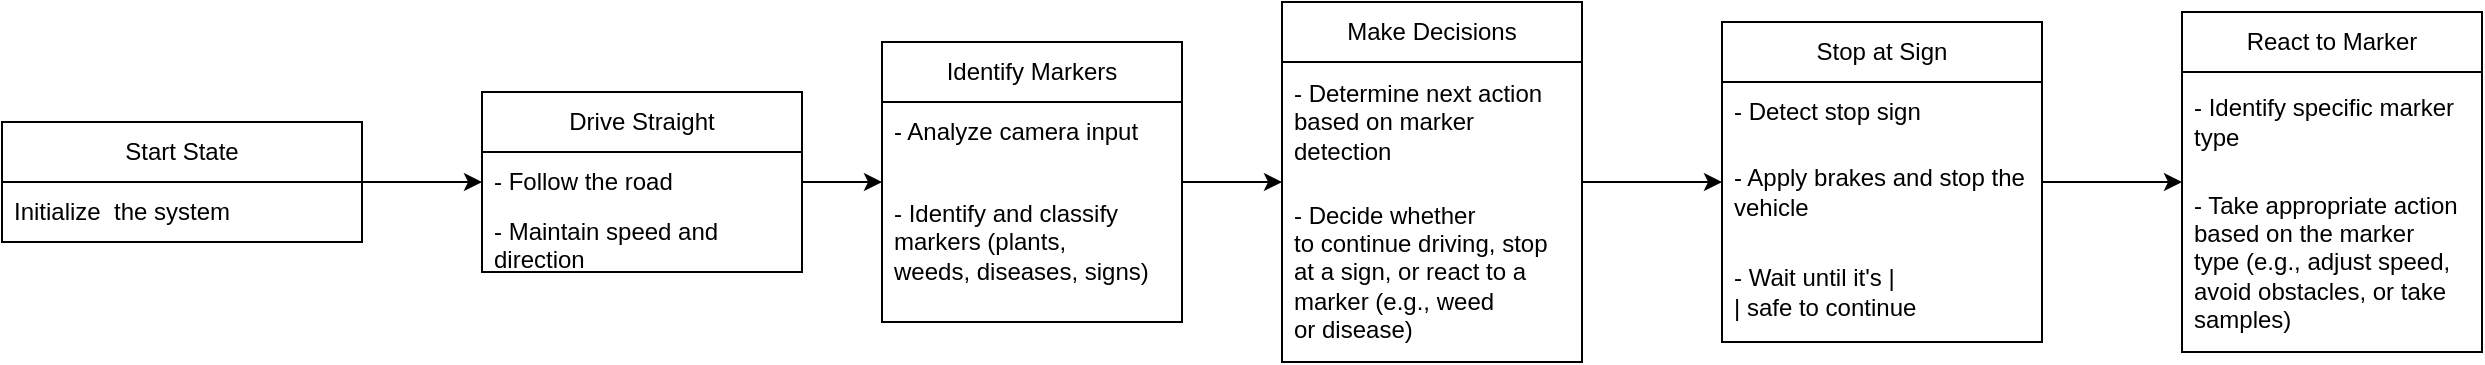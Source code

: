 <mxfile version="20.8.16" type="device"><diagram name="Страница 1" id="SN1o2abVhUPj69y6VMME"><mxGraphModel dx="2607" dy="1868" grid="1" gridSize="10" guides="1" tooltips="1" connect="1" arrows="1" fold="1" page="1" pageScale="1" pageWidth="1169" pageHeight="827" math="0" shadow="0"><root><mxCell id="0"/><mxCell id="1" parent="0"/><mxCell id="zICSDZv_apC3TGD_7tKn-49" style="edgeStyle=orthogonalEdgeStyle;rounded=0;orthogonalLoop=1;jettySize=auto;html=1;" edge="1" parent="1" source="zICSDZv_apC3TGD_7tKn-23" target="zICSDZv_apC3TGD_7tKn-28"><mxGeometry relative="1" as="geometry"/></mxCell><mxCell id="zICSDZv_apC3TGD_7tKn-23" value="Start State" style="swimlane;fontStyle=0;childLayout=stackLayout;horizontal=1;startSize=30;horizontalStack=0;resizeParent=1;resizeParentMax=0;resizeLast=0;collapsible=1;marginBottom=0;whiteSpace=wrap;html=1;" vertex="1" parent="1"><mxGeometry x="-50" y="350" width="180" height="60" as="geometry"/></mxCell><mxCell id="zICSDZv_apC3TGD_7tKn-24" value="Initialize&amp;nbsp; the system" style="text;strokeColor=none;fillColor=none;align=left;verticalAlign=middle;spacingLeft=4;spacingRight=4;overflow=hidden;points=[[0,0.5],[1,0.5]];portConstraint=eastwest;rotatable=0;whiteSpace=wrap;html=1;" vertex="1" parent="zICSDZv_apC3TGD_7tKn-23"><mxGeometry y="30" width="180" height="30" as="geometry"/></mxCell><mxCell id="zICSDZv_apC3TGD_7tKn-50" style="edgeStyle=orthogonalEdgeStyle;rounded=0;orthogonalLoop=1;jettySize=auto;html=1;" edge="1" parent="1" source="zICSDZv_apC3TGD_7tKn-28" target="zICSDZv_apC3TGD_7tKn-32"><mxGeometry relative="1" as="geometry"/></mxCell><mxCell id="zICSDZv_apC3TGD_7tKn-28" value="Drive Straight" style="swimlane;fontStyle=0;childLayout=stackLayout;horizontal=1;startSize=30;horizontalStack=0;resizeParent=1;resizeParentMax=0;resizeLast=0;collapsible=1;marginBottom=0;whiteSpace=wrap;html=1;" vertex="1" parent="1"><mxGeometry x="190" y="335" width="160" height="90" as="geometry"/></mxCell><mxCell id="zICSDZv_apC3TGD_7tKn-29" value="- Follow the road " style="text;strokeColor=none;fillColor=none;align=left;verticalAlign=middle;spacingLeft=4;spacingRight=4;overflow=hidden;points=[[0,0.5],[1,0.5]];portConstraint=eastwest;rotatable=0;whiteSpace=wrap;html=1;" vertex="1" parent="zICSDZv_apC3TGD_7tKn-28"><mxGeometry y="30" width="160" height="30" as="geometry"/></mxCell><mxCell id="zICSDZv_apC3TGD_7tKn-30" value="- Maintain speed and direction " style="text;strokeColor=none;fillColor=none;align=left;verticalAlign=middle;spacingLeft=4;spacingRight=4;overflow=hidden;points=[[0,0.5],[1,0.5]];portConstraint=eastwest;rotatable=0;whiteSpace=wrap;html=1;" vertex="1" parent="zICSDZv_apC3TGD_7tKn-28"><mxGeometry y="60" width="160" height="30" as="geometry"/></mxCell><mxCell id="zICSDZv_apC3TGD_7tKn-51" style="edgeStyle=orthogonalEdgeStyle;rounded=0;orthogonalLoop=1;jettySize=auto;html=1;" edge="1" parent="1" source="zICSDZv_apC3TGD_7tKn-32" target="zICSDZv_apC3TGD_7tKn-37"><mxGeometry relative="1" as="geometry"/></mxCell><mxCell id="zICSDZv_apC3TGD_7tKn-32" value="Identify Markers" style="swimlane;fontStyle=0;childLayout=stackLayout;horizontal=1;startSize=30;horizontalStack=0;resizeParent=1;resizeParentMax=0;resizeLast=0;collapsible=1;marginBottom=0;whiteSpace=wrap;html=1;" vertex="1" parent="1"><mxGeometry x="390" y="310" width="150" height="140" as="geometry"/></mxCell><mxCell id="zICSDZv_apC3TGD_7tKn-33" value="- Analyze camera input   " style="text;strokeColor=none;fillColor=none;align=left;verticalAlign=middle;spacingLeft=4;spacingRight=4;overflow=hidden;points=[[0,0.5],[1,0.5]];portConstraint=eastwest;rotatable=0;whiteSpace=wrap;html=1;" vertex="1" parent="zICSDZv_apC3TGD_7tKn-32"><mxGeometry y="30" width="150" height="30" as="geometry"/></mxCell><mxCell id="zICSDZv_apC3TGD_7tKn-34" value="- Identify and&amp;nbsp;classify markers (plants, weeds,&amp;nbsp;diseases, signs)" style="text;strokeColor=none;fillColor=none;align=left;verticalAlign=middle;spacingLeft=4;spacingRight=4;overflow=hidden;points=[[0,0.5],[1,0.5]];portConstraint=eastwest;rotatable=0;whiteSpace=wrap;html=1;" vertex="1" parent="zICSDZv_apC3TGD_7tKn-32"><mxGeometry y="60" width="150" height="80" as="geometry"/></mxCell><mxCell id="zICSDZv_apC3TGD_7tKn-52" style="edgeStyle=orthogonalEdgeStyle;rounded=0;orthogonalLoop=1;jettySize=auto;html=1;" edge="1" parent="1" source="zICSDZv_apC3TGD_7tKn-37" target="zICSDZv_apC3TGD_7tKn-41"><mxGeometry relative="1" as="geometry"/></mxCell><mxCell id="zICSDZv_apC3TGD_7tKn-37" value="Make Decisions" style="swimlane;fontStyle=0;childLayout=stackLayout;horizontal=1;startSize=30;horizontalStack=0;resizeParent=1;resizeParentMax=0;resizeLast=0;collapsible=1;marginBottom=0;whiteSpace=wrap;html=1;" vertex="1" parent="1"><mxGeometry x="590" y="290" width="150" height="180" as="geometry"/></mxCell><mxCell id="zICSDZv_apC3TGD_7tKn-38" value="- Determine next action based on marker detection" style="text;strokeColor=none;fillColor=none;align=left;verticalAlign=middle;spacingLeft=4;spacingRight=4;overflow=hidden;points=[[0,0.5],[1,0.5]];portConstraint=eastwest;rotatable=0;whiteSpace=wrap;html=1;" vertex="1" parent="zICSDZv_apC3TGD_7tKn-37"><mxGeometry y="30" width="150" height="60" as="geometry"/></mxCell><mxCell id="zICSDZv_apC3TGD_7tKn-39" value="- Decide whether to&amp;nbsp;continue driving,&amp;nbsp;stop at a sign, or&amp;nbsp;react to a marker&amp;nbsp;(e.g., weed or&amp;nbsp;disease)   " style="text;strokeColor=none;fillColor=none;align=left;verticalAlign=middle;spacingLeft=4;spacingRight=4;overflow=hidden;points=[[0,0.5],[1,0.5]];portConstraint=eastwest;rotatable=0;whiteSpace=wrap;html=1;" vertex="1" parent="zICSDZv_apC3TGD_7tKn-37"><mxGeometry y="90" width="150" height="90" as="geometry"/></mxCell><mxCell id="zICSDZv_apC3TGD_7tKn-53" style="edgeStyle=orthogonalEdgeStyle;rounded=0;orthogonalLoop=1;jettySize=auto;html=1;" edge="1" parent="1" source="zICSDZv_apC3TGD_7tKn-41" target="zICSDZv_apC3TGD_7tKn-45"><mxGeometry relative="1" as="geometry"/></mxCell><mxCell id="zICSDZv_apC3TGD_7tKn-41" value="Stop at Sign " style="swimlane;fontStyle=0;childLayout=stackLayout;horizontal=1;startSize=30;horizontalStack=0;resizeParent=1;resizeParentMax=0;resizeLast=0;collapsible=1;marginBottom=0;whiteSpace=wrap;html=1;" vertex="1" parent="1"><mxGeometry x="810" y="300" width="160" height="160" as="geometry"/></mxCell><mxCell id="zICSDZv_apC3TGD_7tKn-42" value="- Detect stop sign" style="text;strokeColor=none;fillColor=none;align=left;verticalAlign=middle;spacingLeft=4;spacingRight=4;overflow=hidden;points=[[0,0.5],[1,0.5]];portConstraint=eastwest;rotatable=0;whiteSpace=wrap;html=1;" vertex="1" parent="zICSDZv_apC3TGD_7tKn-41"><mxGeometry y="30" width="160" height="30" as="geometry"/></mxCell><mxCell id="zICSDZv_apC3TGD_7tKn-43" value="- Apply brakes and stop the vehicle" style="text;strokeColor=none;fillColor=none;align=left;verticalAlign=middle;spacingLeft=4;spacingRight=4;overflow=hidden;points=[[0,0.5],[1,0.5]];portConstraint=eastwest;rotatable=0;whiteSpace=wrap;html=1;" vertex="1" parent="zICSDZv_apC3TGD_7tKn-41"><mxGeometry y="60" width="160" height="50" as="geometry"/></mxCell><mxCell id="zICSDZv_apC3TGD_7tKn-44" value="- Wait until it's    |&lt;br/&gt;|   safe to continue " style="text;strokeColor=none;fillColor=none;align=left;verticalAlign=middle;spacingLeft=4;spacingRight=4;overflow=hidden;points=[[0,0.5],[1,0.5]];portConstraint=eastwest;rotatable=0;whiteSpace=wrap;html=1;" vertex="1" parent="zICSDZv_apC3TGD_7tKn-41"><mxGeometry y="110" width="160" height="50" as="geometry"/></mxCell><mxCell id="zICSDZv_apC3TGD_7tKn-45" value="React to Marker " style="swimlane;fontStyle=0;childLayout=stackLayout;horizontal=1;startSize=30;horizontalStack=0;resizeParent=1;resizeParentMax=0;resizeLast=0;collapsible=1;marginBottom=0;whiteSpace=wrap;html=1;" vertex="1" parent="1"><mxGeometry x="1040" y="295" width="150" height="170" as="geometry"/></mxCell><mxCell id="zICSDZv_apC3TGD_7tKn-46" value="- Identify specific marker type" style="text;strokeColor=none;fillColor=none;align=left;verticalAlign=middle;spacingLeft=4;spacingRight=4;overflow=hidden;points=[[0,0.5],[1,0.5]];portConstraint=eastwest;rotatable=0;whiteSpace=wrap;html=1;" vertex="1" parent="zICSDZv_apC3TGD_7tKn-45"><mxGeometry y="30" width="150" height="50" as="geometry"/></mxCell><mxCell id="zICSDZv_apC3TGD_7tKn-47" value="- Take appropriate&amp;nbsp;action based on&amp;nbsp;the marker type&amp;nbsp;(e.g., adjust&amp;nbsp;speed, avoid&amp;nbsp;obstacles, or take samples) " style="text;strokeColor=none;fillColor=none;align=left;verticalAlign=middle;spacingLeft=4;spacingRight=4;overflow=hidden;points=[[0,0.5],[1,0.5]];portConstraint=eastwest;rotatable=0;whiteSpace=wrap;html=1;" vertex="1" parent="zICSDZv_apC3TGD_7tKn-45"><mxGeometry y="80" width="150" height="90" as="geometry"/></mxCell></root></mxGraphModel></diagram></mxfile>